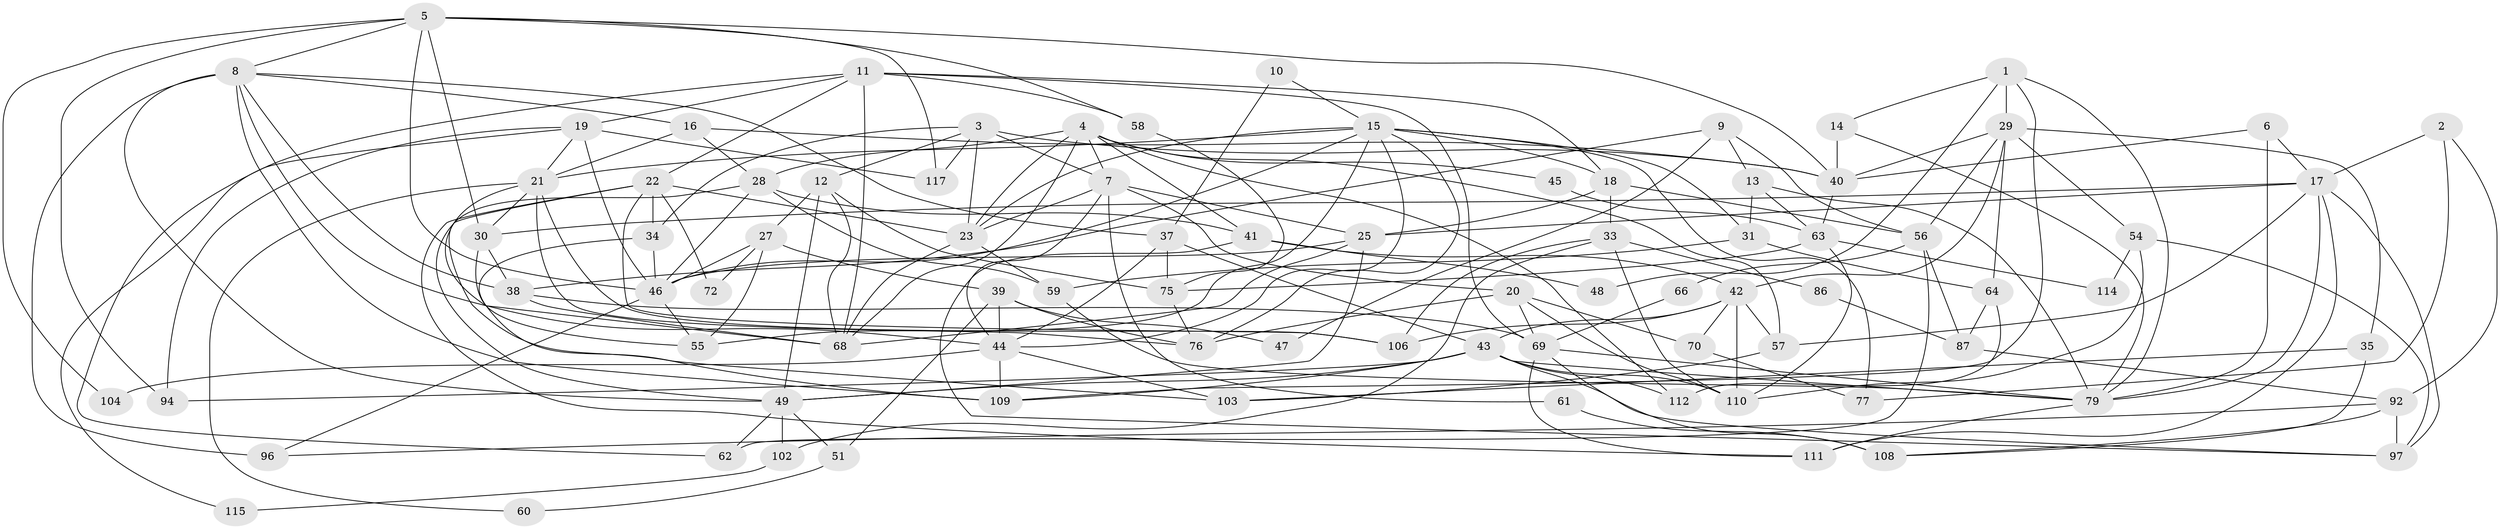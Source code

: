 // Generated by graph-tools (version 1.1) at 2025/52/02/27/25 19:52:08]
// undirected, 84 vertices, 202 edges
graph export_dot {
graph [start="1"]
  node [color=gray90,style=filled];
  1;
  2;
  3 [super="+98"];
  4 [super="+32"];
  5 [super="+100"];
  6;
  7 [super="+26"];
  8 [super="+53"];
  9;
  10;
  11 [super="+24"];
  12 [super="+95"];
  13 [super="+82"];
  14;
  15 [super="+93"];
  16;
  17 [super="+50"];
  18 [super="+52"];
  19 [super="+107"];
  20 [super="+85"];
  21 [super="+73"];
  22 [super="+80"];
  23 [super="+36"];
  25 [super="+74"];
  27;
  28 [super="+83"];
  29 [super="+71"];
  30 [super="+78"];
  31;
  33 [super="+99"];
  34 [super="+65"];
  35;
  37 [super="+84"];
  38;
  39;
  40 [super="+89"];
  41 [super="+81"];
  42;
  43 [super="+91"];
  44 [super="+116"];
  45;
  46 [super="+67"];
  47;
  48;
  49 [super="+118"];
  51;
  54;
  55;
  56 [super="+88"];
  57 [super="+101"];
  58;
  59;
  60;
  61;
  62;
  63;
  64;
  66;
  68 [super="+90"];
  69;
  70;
  72;
  75 [super="+120"];
  76;
  77;
  79 [super="+105"];
  86;
  87;
  92 [super="+119"];
  94;
  96;
  97;
  102;
  103;
  104;
  106;
  108;
  109;
  110 [super="+113"];
  111;
  112;
  114;
  115;
  117;
  1 -- 109;
  1 -- 14;
  1 -- 48;
  1 -- 29;
  1 -- 79;
  2 -- 92;
  2 -- 77;
  2 -- 17;
  3 -- 7;
  3 -- 12;
  3 -- 34;
  3 -- 23;
  3 -- 40;
  3 -- 117;
  4 -- 7;
  4 -- 112;
  4 -- 68;
  4 -- 57;
  4 -- 28;
  4 -- 45;
  4 -- 23;
  4 -- 41;
  5 -- 40;
  5 -- 58;
  5 -- 8;
  5 -- 117;
  5 -- 30;
  5 -- 104;
  5 -- 94;
  5 -- 46;
  6 -- 40;
  6 -- 79;
  6 -- 17;
  7 -- 25;
  7 -- 20;
  7 -- 61;
  7 -- 23;
  7 -- 44;
  8 -- 38;
  8 -- 44;
  8 -- 16;
  8 -- 109;
  8 -- 37;
  8 -- 96;
  8 -- 49;
  9 -- 56;
  9 -- 38;
  9 -- 47;
  9 -- 13;
  10 -- 15;
  10 -- 37;
  11 -- 18;
  11 -- 69;
  11 -- 19;
  11 -- 62;
  11 -- 58;
  11 -- 68;
  11 -- 22;
  12 -- 68;
  12 -- 49;
  12 -- 75;
  12 -- 27;
  13 -- 31;
  13 -- 79;
  13 -- 63;
  14 -- 79;
  14 -- 40;
  15 -- 21;
  15 -- 55;
  15 -- 44;
  15 -- 18;
  15 -- 31;
  15 -- 76;
  15 -- 77;
  15 -- 23;
  15 -- 46;
  16 -- 28;
  16 -- 40;
  16 -- 21;
  17 -- 30;
  17 -- 111;
  17 -- 25;
  17 -- 97;
  17 -- 57;
  17 -- 79;
  18 -- 56;
  18 -- 25;
  18 -- 33;
  19 -- 94;
  19 -- 115;
  19 -- 117;
  19 -- 46;
  19 -- 21;
  20 -- 70;
  20 -- 69;
  20 -- 110;
  20 -- 76;
  21 -- 60;
  21 -- 30;
  21 -- 106;
  21 -- 76;
  21 -- 68;
  22 -- 103;
  22 -- 111;
  22 -- 72;
  22 -- 106;
  22 -- 23;
  22 -- 34;
  23 -- 59;
  23 -- 68;
  25 -- 49;
  25 -- 46;
  25 -- 68;
  27 -- 55;
  27 -- 39;
  27 -- 72;
  27 -- 46;
  28 -- 59;
  28 -- 46;
  28 -- 49;
  28 -- 41;
  29 -- 35;
  29 -- 54;
  29 -- 64;
  29 -- 42;
  29 -- 40;
  29 -- 56;
  30 -- 38;
  30 -- 55;
  31 -- 59;
  31 -- 64;
  33 -- 86;
  33 -- 102;
  33 -- 106;
  33 -- 110;
  34 -- 46;
  34 -- 109;
  35 -- 103;
  35 -- 108;
  37 -- 43;
  37 -- 75;
  37 -- 44;
  38 -- 69;
  38 -- 68;
  39 -- 76;
  39 -- 44;
  39 -- 47;
  39 -- 51;
  40 -- 63;
  41 -- 97;
  41 -- 48;
  41 -- 42;
  42 -- 43;
  42 -- 70;
  42 -- 57;
  42 -- 106;
  42 -- 110;
  43 -- 109;
  43 -- 94;
  43 -- 112;
  43 -- 49;
  43 -- 97;
  43 -- 110;
  43 -- 79;
  44 -- 104;
  44 -- 109;
  44 -- 103;
  45 -- 63;
  46 -- 96;
  46 -- 55;
  49 -- 51;
  49 -- 102;
  49 -- 62;
  51 -- 60;
  54 -- 110;
  54 -- 97;
  54 -- 114;
  56 -- 62;
  56 -- 66;
  56 -- 87;
  57 -- 103;
  58 -- 75;
  59 -- 79;
  61 -- 108;
  63 -- 114;
  63 -- 110;
  63 -- 75;
  64 -- 87;
  64 -- 112;
  66 -- 69;
  69 -- 111;
  69 -- 108;
  69 -- 79;
  70 -- 77;
  75 -- 76;
  79 -- 111;
  86 -- 87;
  87 -- 92;
  92 -- 96;
  92 -- 97;
  92 -- 108;
  102 -- 115;
}
